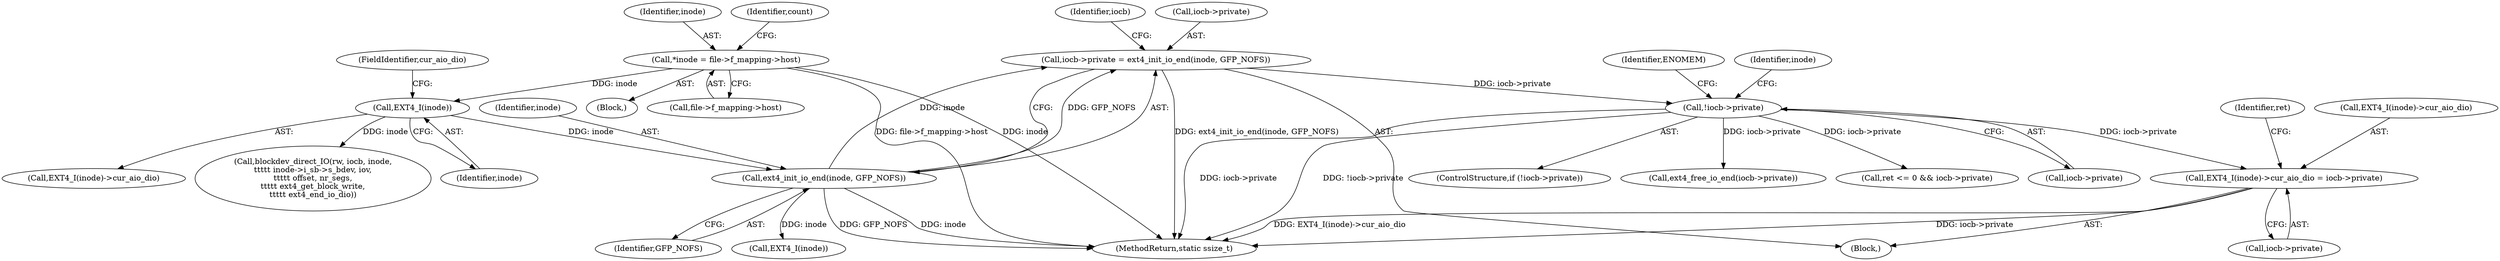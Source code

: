 digraph "0_linux_744692dc059845b2a3022119871846e74d4f6e11_6@pointer" {
"1000181" [label="(Call,EXT4_I(inode)->cur_aio_dio = iocb->private)"];
"1000174" [label="(Call,!iocb->private)"];
"1000166" [label="(Call,iocb->private = ext4_init_io_end(inode, GFP_NOFS))"];
"1000170" [label="(Call,ext4_init_io_end(inode, GFP_NOFS))"];
"1000157" [label="(Call,EXT4_I(inode))"];
"1000119" [label="(Call,*inode = file->f_mapping->host)"];
"1000173" [label="(ControlStructure,if (!iocb->private))"];
"1000190" [label="(Identifier,ret)"];
"1000156" [label="(Call,EXT4_I(inode)->cur_aio_dio)"];
"1000186" [label="(Call,iocb->private)"];
"1000184" [label="(Identifier,inode)"];
"1000166" [label="(Call,iocb->private = ext4_init_io_end(inode, GFP_NOFS))"];
"1000182" [label="(Call,EXT4_I(inode)->cur_aio_dio)"];
"1000174" [label="(Call,!iocb->private)"];
"1000119" [label="(Call,*inode = file->f_mapping->host)"];
"1000159" [label="(FieldIdentifier,cur_aio_dio)"];
"1000191" [label="(Call,blockdev_direct_IO(rw, iocb, inode,\n\t\t\t\t\t inode->i_sb->s_bdev, iov,\n\t\t\t\t\t offset, nr_segs,\n\t\t\t\t\t ext4_get_block_write,\n\t\t\t\t\t ext4_end_io_dio))"];
"1000120" [label="(Identifier,inode)"];
"1000129" [label="(Identifier,count)"];
"1000171" [label="(Identifier,inode)"];
"1000157" [label="(Call,EXT4_I(inode))"];
"1000183" [label="(Call,EXT4_I(inode))"];
"1000229" [label="(Call,ext4_free_io_end(iocb->private))"];
"1000176" [label="(Identifier,iocb)"];
"1000170" [label="(Call,ext4_init_io_end(inode, GFP_NOFS))"];
"1000121" [label="(Call,file->f_mapping->host)"];
"1000111" [label="(Block,)"];
"1000221" [label="(Call,ret <= 0 && iocb->private)"];
"1000175" [label="(Call,iocb->private)"];
"1000158" [label="(Identifier,inode)"];
"1000180" [label="(Identifier,ENOMEM)"];
"1000172" [label="(Identifier,GFP_NOFS)"];
"1000181" [label="(Call,EXT4_I(inode)->cur_aio_dio = iocb->private)"];
"1000167" [label="(Call,iocb->private)"];
"1000274" [label="(MethodReturn,static ssize_t)"];
"1000165" [label="(Block,)"];
"1000181" -> "1000165"  [label="AST: "];
"1000181" -> "1000186"  [label="CFG: "];
"1000182" -> "1000181"  [label="AST: "];
"1000186" -> "1000181"  [label="AST: "];
"1000190" -> "1000181"  [label="CFG: "];
"1000181" -> "1000274"  [label="DDG: EXT4_I(inode)->cur_aio_dio"];
"1000181" -> "1000274"  [label="DDG: iocb->private"];
"1000174" -> "1000181"  [label="DDG: iocb->private"];
"1000174" -> "1000173"  [label="AST: "];
"1000174" -> "1000175"  [label="CFG: "];
"1000175" -> "1000174"  [label="AST: "];
"1000180" -> "1000174"  [label="CFG: "];
"1000184" -> "1000174"  [label="CFG: "];
"1000174" -> "1000274"  [label="DDG: !iocb->private"];
"1000174" -> "1000274"  [label="DDG: iocb->private"];
"1000166" -> "1000174"  [label="DDG: iocb->private"];
"1000174" -> "1000221"  [label="DDG: iocb->private"];
"1000174" -> "1000229"  [label="DDG: iocb->private"];
"1000166" -> "1000165"  [label="AST: "];
"1000166" -> "1000170"  [label="CFG: "];
"1000167" -> "1000166"  [label="AST: "];
"1000170" -> "1000166"  [label="AST: "];
"1000176" -> "1000166"  [label="CFG: "];
"1000166" -> "1000274"  [label="DDG: ext4_init_io_end(inode, GFP_NOFS)"];
"1000170" -> "1000166"  [label="DDG: inode"];
"1000170" -> "1000166"  [label="DDG: GFP_NOFS"];
"1000170" -> "1000172"  [label="CFG: "];
"1000171" -> "1000170"  [label="AST: "];
"1000172" -> "1000170"  [label="AST: "];
"1000170" -> "1000274"  [label="DDG: GFP_NOFS"];
"1000170" -> "1000274"  [label="DDG: inode"];
"1000157" -> "1000170"  [label="DDG: inode"];
"1000170" -> "1000183"  [label="DDG: inode"];
"1000157" -> "1000156"  [label="AST: "];
"1000157" -> "1000158"  [label="CFG: "];
"1000158" -> "1000157"  [label="AST: "];
"1000159" -> "1000157"  [label="CFG: "];
"1000119" -> "1000157"  [label="DDG: inode"];
"1000157" -> "1000191"  [label="DDG: inode"];
"1000119" -> "1000111"  [label="AST: "];
"1000119" -> "1000121"  [label="CFG: "];
"1000120" -> "1000119"  [label="AST: "];
"1000121" -> "1000119"  [label="AST: "];
"1000129" -> "1000119"  [label="CFG: "];
"1000119" -> "1000274"  [label="DDG: file->f_mapping->host"];
"1000119" -> "1000274"  [label="DDG: inode"];
}
